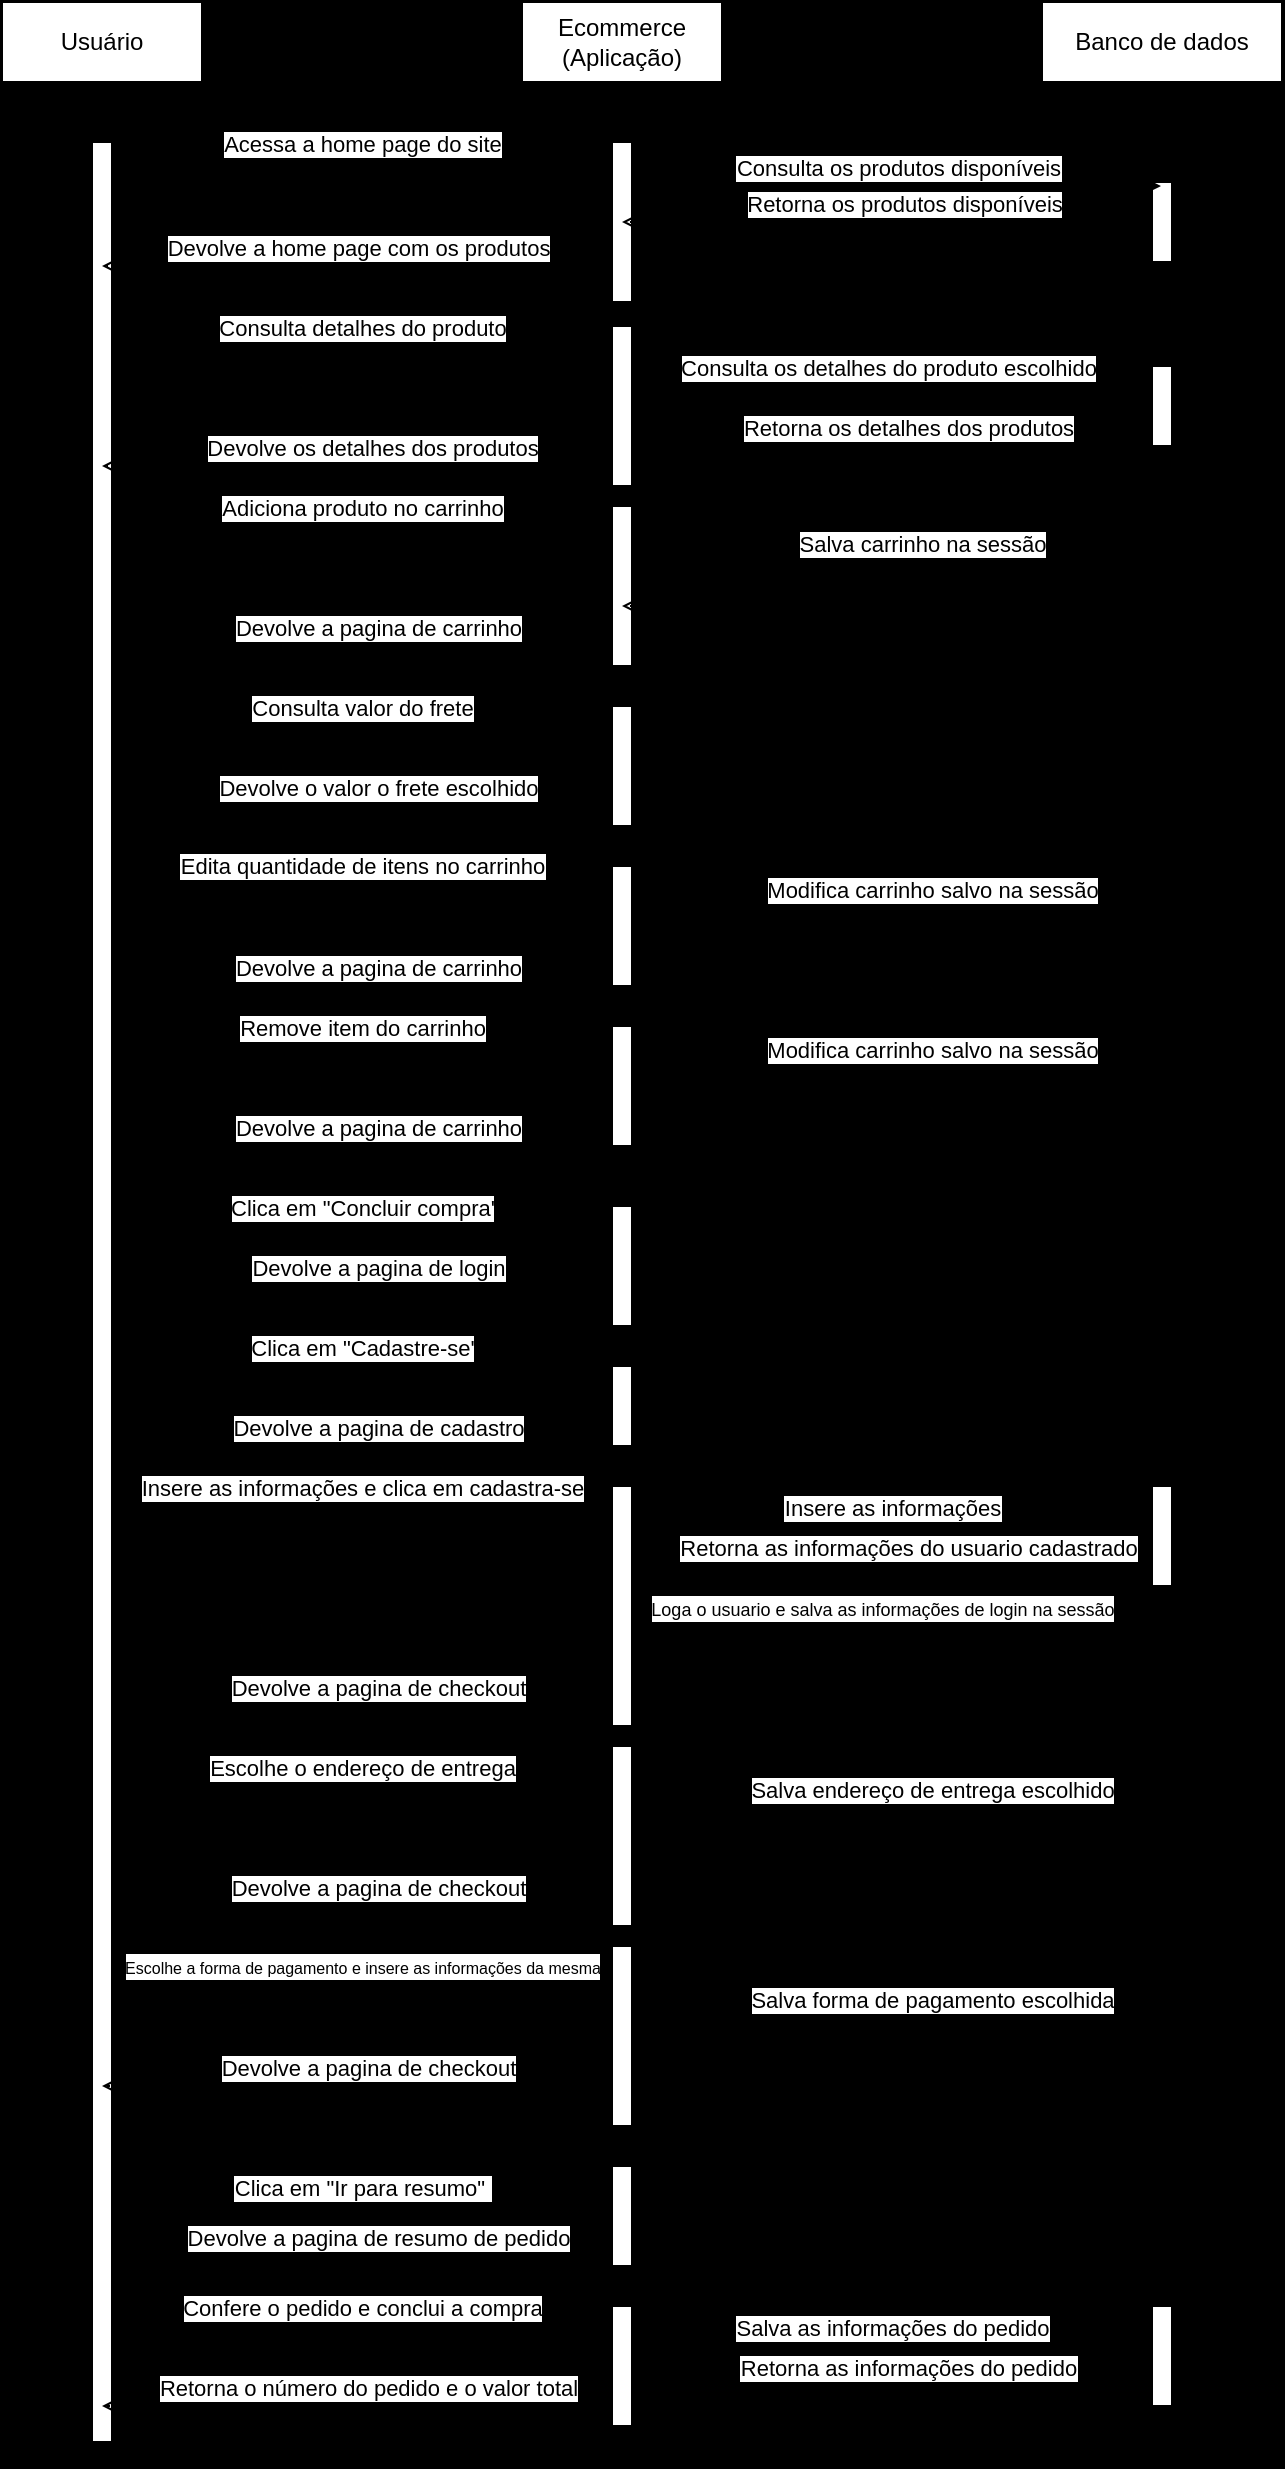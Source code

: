 <mxfile>
    <diagram id="YrGWsNYRrR_t1dRuzBlK" name="Page-1">
        <mxGraphModel dx="1129" dy="779" grid="0" gridSize="10" guides="1" tooltips="1" connect="1" arrows="1" fold="1" page="1" pageScale="1" pageWidth="850" pageHeight="1400" background="#000000" math="0" shadow="0">
            <root>
                <mxCell id="0"/>
                <mxCell id="1" parent="0"/>
                <mxCell id="42" value="Usuário" style="shape=umlLifeline;perimeter=lifelinePerimeter;whiteSpace=wrap;html=1;container=0;dropTarget=0;collapsible=0;recursiveResize=0;outlineConnect=0;portConstraint=eastwest;newEdgeStyle={&quot;edgeStyle&quot;:&quot;elbowEdgeStyle&quot;,&quot;elbow&quot;:&quot;vertical&quot;,&quot;curved&quot;:0,&quot;rounded&quot;:0};" parent="1" vertex="1">
                    <mxGeometry x="40" y="40" width="100" height="1232" as="geometry"/>
                </mxCell>
                <mxCell id="43" value="" style="html=1;points=[];perimeter=orthogonalPerimeter;outlineConnect=0;targetShapes=umlLifeline;portConstraint=eastwest;newEdgeStyle={&quot;edgeStyle&quot;:&quot;elbowEdgeStyle&quot;,&quot;elbow&quot;:&quot;vertical&quot;,&quot;curved&quot;:0,&quot;rounded&quot;:0};" parent="42" vertex="1">
                    <mxGeometry x="45" y="70" width="10" height="1150" as="geometry"/>
                </mxCell>
                <mxCell id="46" value="Acessa a home page do site" style="html=1;verticalAlign=bottom;endArrow=block;edgeStyle=elbowEdgeStyle;elbow=vertical;curved=0;rounded=0;" parent="1" source="43" target="48" edge="1">
                    <mxGeometry relative="1" as="geometry">
                        <mxPoint x="195" y="130" as="sourcePoint"/>
                        <Array as="points">
                            <mxPoint x="180" y="120"/>
                        </Array>
                        <mxPoint x="265" y="120" as="targetPoint"/>
                    </mxGeometry>
                </mxCell>
                <mxCell id="47" value="Ecommerce (Aplicação)" style="shape=umlLifeline;perimeter=lifelinePerimeter;whiteSpace=wrap;html=1;container=0;dropTarget=0;collapsible=0;recursiveResize=0;outlineConnect=0;portConstraint=eastwest;newEdgeStyle={&quot;edgeStyle&quot;:&quot;elbowEdgeStyle&quot;,&quot;elbow&quot;:&quot;vertical&quot;,&quot;curved&quot;:0,&quot;rounded&quot;:0};" parent="1" vertex="1">
                    <mxGeometry x="300" y="40" width="100" height="1232" as="geometry"/>
                </mxCell>
                <mxCell id="48" value="" style="html=1;points=[];perimeter=orthogonalPerimeter;outlineConnect=0;targetShapes=umlLifeline;portConstraint=eastwest;newEdgeStyle={&quot;edgeStyle&quot;:&quot;elbowEdgeStyle&quot;,&quot;elbow&quot;:&quot;vertical&quot;,&quot;curved&quot;:0,&quot;rounded&quot;:0};" parent="47" vertex="1">
                    <mxGeometry x="45" y="70" width="10" height="80" as="geometry"/>
                </mxCell>
                <mxCell id="50" value="Devolve a home page com os produtos" style="html=1;verticalAlign=bottom;endArrow=open;dashed=1;endSize=8;edgeStyle=elbowEdgeStyle;elbow=vertical;curved=0;rounded=0;" parent="1" source="48" target="42" edge="1">
                    <mxGeometry relative="1" as="geometry">
                        <mxPoint x="150" y="162.17" as="targetPoint"/>
                        <Array as="points">
                            <mxPoint x="290" y="172"/>
                        </Array>
                        <mxPoint x="320" y="162.17" as="sourcePoint"/>
                        <mxPoint as="offset"/>
                    </mxGeometry>
                </mxCell>
                <mxCell id="51" value=" Banco de dados" style="shape=umlLifeline;perimeter=lifelinePerimeter;whiteSpace=wrap;html=1;container=0;dropTarget=0;collapsible=0;recursiveResize=0;outlineConnect=0;portConstraint=eastwest;newEdgeStyle={&quot;edgeStyle&quot;:&quot;elbowEdgeStyle&quot;,&quot;elbow&quot;:&quot;vertical&quot;,&quot;curved&quot;:0,&quot;rounded&quot;:0};" parent="1" vertex="1">
                    <mxGeometry x="560" y="40" width="120" height="1232" as="geometry"/>
                </mxCell>
                <mxCell id="52" value="" style="html=1;points=[];perimeter=orthogonalPerimeter;outlineConnect=0;targetShapes=umlLifeline;portConstraint=eastwest;newEdgeStyle={&quot;edgeStyle&quot;:&quot;elbowEdgeStyle&quot;,&quot;elbow&quot;:&quot;vertical&quot;,&quot;curved&quot;:0,&quot;rounded&quot;:0};" parent="51" vertex="1">
                    <mxGeometry x="55" y="90" width="10" height="40" as="geometry"/>
                </mxCell>
                <mxCell id="64" value="Consulta os produtos disponíveis" style="html=1;verticalAlign=bottom;endArrow=block;edgeStyle=elbowEdgeStyle;elbow=vertical;curved=0;rounded=0;" parent="1" source="48" target="51" edge="1">
                    <mxGeometry relative="1" as="geometry">
                        <mxPoint x="380" y="132" as="sourcePoint"/>
                        <Array as="points">
                            <mxPoint x="465" y="132"/>
                        </Array>
                        <mxPoint x="550" y="132" as="targetPoint"/>
                    </mxGeometry>
                </mxCell>
                <mxCell id="71" value="Retorna os produtos disponíveis" style="html=1;verticalAlign=bottom;endArrow=open;dashed=1;endSize=8;edgeStyle=elbowEdgeStyle;elbow=vertical;curved=0;rounded=0;" parent="1" source="52" target="47" edge="1">
                    <mxGeometry x="-0.059" relative="1" as="geometry">
                        <mxPoint x="400" y="145" as="targetPoint"/>
                        <Array as="points">
                            <mxPoint x="340" y="142"/>
                            <mxPoint x="500.07" y="152"/>
                            <mxPoint x="510.07" y="152"/>
                            <mxPoint x="510.07" y="162"/>
                        </Array>
                        <mxPoint x="635" y="162.29" as="sourcePoint"/>
                        <mxPoint as="offset"/>
                    </mxGeometry>
                </mxCell>
                <mxCell id="83" value="Consulta detalhes do produto" style="html=1;verticalAlign=bottom;endArrow=block;edgeStyle=elbowEdgeStyle;elbow=vertical;curved=0;rounded=0;" parent="1" edge="1">
                    <mxGeometry relative="1" as="geometry">
                        <mxPoint x="95" y="212" as="sourcePoint"/>
                        <Array as="points">
                            <mxPoint x="180" y="212"/>
                        </Array>
                        <mxPoint x="345" y="212" as="targetPoint"/>
                    </mxGeometry>
                </mxCell>
                <mxCell id="84" value="Consulta os detalhes do produto escolhido" style="html=1;verticalAlign=bottom;endArrow=block;edgeStyle=elbowEdgeStyle;elbow=vertical;curved=0;rounded=0;" parent="1" target="86" edge="1">
                    <mxGeometry relative="1" as="geometry">
                        <mxPoint x="350.5" y="232" as="sourcePoint"/>
                        <Array as="points">
                            <mxPoint x="460.5" y="232"/>
                        </Array>
                        <mxPoint x="635" y="232" as="targetPoint"/>
                    </mxGeometry>
                </mxCell>
                <mxCell id="85" value="" style="html=1;points=[];perimeter=orthogonalPerimeter;outlineConnect=0;targetShapes=umlLifeline;portConstraint=eastwest;newEdgeStyle={&quot;edgeStyle&quot;:&quot;elbowEdgeStyle&quot;,&quot;elbow&quot;:&quot;vertical&quot;,&quot;curved&quot;:0,&quot;rounded&quot;:0};" parent="1" vertex="1">
                    <mxGeometry x="345" y="202" width="10" height="80" as="geometry"/>
                </mxCell>
                <mxCell id="86" value="" style="html=1;points=[];perimeter=orthogonalPerimeter;outlineConnect=0;targetShapes=umlLifeline;portConstraint=eastwest;newEdgeStyle={&quot;edgeStyle&quot;:&quot;elbowEdgeStyle&quot;,&quot;elbow&quot;:&quot;vertical&quot;,&quot;curved&quot;:0,&quot;rounded&quot;:0};" parent="1" vertex="1">
                    <mxGeometry x="615" y="222" width="10" height="40" as="geometry"/>
                </mxCell>
                <mxCell id="87" value="Retorna os detalhes dos produtos" style="html=1;verticalAlign=bottom;endArrow=open;dashed=1;endSize=8;edgeStyle=elbowEdgeStyle;elbow=vertical;curved=0;rounded=0;" parent="1" source="86" target="85" edge="1">
                    <mxGeometry x="-0.059" relative="1" as="geometry">
                        <mxPoint x="355" y="260" as="targetPoint"/>
                        <Array as="points">
                            <mxPoint x="500" y="262"/>
                            <mxPoint x="620" y="252"/>
                            <mxPoint x="505.57" y="262"/>
                            <mxPoint x="515.57" y="262"/>
                            <mxPoint x="515.57" y="272"/>
                        </Array>
                        <mxPoint x="640.5" y="260" as="sourcePoint"/>
                        <mxPoint as="offset"/>
                    </mxGeometry>
                </mxCell>
                <mxCell id="88" value="Devolve os detalhes dos produtos" style="html=1;verticalAlign=bottom;endArrow=open;dashed=1;endSize=8;edgeStyle=elbowEdgeStyle;elbow=vertical;curved=0;rounded=0;" parent="1" edge="1">
                    <mxGeometry x="-0.059" relative="1" as="geometry">
                        <mxPoint x="90" y="272" as="targetPoint"/>
                        <Array as="points">
                            <mxPoint x="330" y="272"/>
                            <mxPoint x="215.57" y="282"/>
                            <mxPoint x="225.57" y="282"/>
                            <mxPoint x="225.57" y="292"/>
                        </Array>
                        <mxPoint x="345.0" y="272.0" as="sourcePoint"/>
                        <mxPoint as="offset"/>
                    </mxGeometry>
                </mxCell>
                <mxCell id="89" value="" style="html=1;points=[];perimeter=orthogonalPerimeter;outlineConnect=0;targetShapes=umlLifeline;portConstraint=eastwest;newEdgeStyle={&quot;edgeStyle&quot;:&quot;elbowEdgeStyle&quot;,&quot;elbow&quot;:&quot;vertical&quot;,&quot;curved&quot;:0,&quot;rounded&quot;:0};" parent="1" vertex="1">
                    <mxGeometry x="345" y="292" width="10" height="80" as="geometry"/>
                </mxCell>
                <mxCell id="90" value="Adiciona produto no carrinho" style="html=1;verticalAlign=bottom;endArrow=block;edgeStyle=elbowEdgeStyle;elbow=vertical;curved=0;rounded=0;" parent="1" edge="1">
                    <mxGeometry relative="1" as="geometry">
                        <mxPoint x="95" y="302.0" as="sourcePoint"/>
                        <Array as="points">
                            <mxPoint x="180" y="302"/>
                        </Array>
                        <mxPoint x="345" y="302.0" as="targetPoint"/>
                    </mxGeometry>
                </mxCell>
                <mxCell id="91" value="Salva carrinho na sessão" style="html=1;verticalAlign=bottom;endArrow=open;dashed=1;endSize=8;edgeStyle=orthogonalEdgeStyle;elbow=vertical;rounded=0;" parent="1" source="89" target="47" edge="1">
                    <mxGeometry x="-0.059" relative="1" as="geometry">
                        <mxPoint x="510" y="342" as="targetPoint"/>
                        <Array as="points">
                            <mxPoint x="500" y="312"/>
                            <mxPoint x="500" y="342"/>
                        </Array>
                        <mxPoint x="615.0" y="332.0" as="sourcePoint"/>
                        <mxPoint as="offset"/>
                    </mxGeometry>
                </mxCell>
                <mxCell id="95" value="Devolve a pagina de carrinho" style="html=1;verticalAlign=bottom;endArrow=open;dashed=1;endSize=8;edgeStyle=elbowEdgeStyle;elbow=vertical;curved=0;rounded=0;" parent="1" target="43" edge="1">
                    <mxGeometry x="-0.059" relative="1" as="geometry">
                        <mxPoint x="140" y="362" as="targetPoint"/>
                        <Array as="points">
                            <mxPoint x="230" y="362"/>
                            <mxPoint x="350" y="352"/>
                            <mxPoint x="235.57" y="362"/>
                            <mxPoint x="245.57" y="362"/>
                            <mxPoint x="245.57" y="372"/>
                        </Array>
                        <mxPoint x="345.0" y="362.0" as="sourcePoint"/>
                        <mxPoint as="offset"/>
                    </mxGeometry>
                </mxCell>
                <mxCell id="96" value="" style="html=1;points=[];perimeter=orthogonalPerimeter;outlineConnect=0;targetShapes=umlLifeline;portConstraint=eastwest;newEdgeStyle={&quot;edgeStyle&quot;:&quot;elbowEdgeStyle&quot;,&quot;elbow&quot;:&quot;vertical&quot;,&quot;curved&quot;:0,&quot;rounded&quot;:0};" parent="1" vertex="1">
                    <mxGeometry x="345" y="392" width="10" height="60" as="geometry"/>
                </mxCell>
                <mxCell id="97" value="Consulta valor do frete" style="html=1;verticalAlign=bottom;endArrow=block;edgeStyle=elbowEdgeStyle;elbow=vertical;curved=0;rounded=0;" parent="1" edge="1">
                    <mxGeometry relative="1" as="geometry">
                        <mxPoint x="95" y="402.0" as="sourcePoint"/>
                        <Array as="points">
                            <mxPoint x="180" y="402"/>
                        </Array>
                        <mxPoint x="345" y="402.0" as="targetPoint"/>
                    </mxGeometry>
                </mxCell>
                <mxCell id="98" value="Devolve o valor o frete escolhido" style="html=1;verticalAlign=bottom;endArrow=open;dashed=1;endSize=8;edgeStyle=elbowEdgeStyle;elbow=vertical;curved=0;rounded=0;" parent="1" edge="1">
                    <mxGeometry x="-0.059" relative="1" as="geometry">
                        <mxPoint x="95" y="442.0" as="targetPoint"/>
                        <Array as="points">
                            <mxPoint x="230" y="442"/>
                            <mxPoint x="350" y="432"/>
                            <mxPoint x="235.57" y="442"/>
                            <mxPoint x="245.57" y="442"/>
                            <mxPoint x="245.57" y="452"/>
                        </Array>
                        <mxPoint x="345.0" y="442.0" as="sourcePoint"/>
                        <mxPoint as="offset"/>
                    </mxGeometry>
                </mxCell>
                <mxCell id="99" value="" style="html=1;points=[];perimeter=orthogonalPerimeter;outlineConnect=0;targetShapes=umlLifeline;portConstraint=eastwest;newEdgeStyle={&quot;edgeStyle&quot;:&quot;elbowEdgeStyle&quot;,&quot;elbow&quot;:&quot;vertical&quot;,&quot;curved&quot;:0,&quot;rounded&quot;:0};" parent="1" vertex="1">
                    <mxGeometry x="345" y="472" width="10" height="60" as="geometry"/>
                </mxCell>
                <mxCell id="100" value="Edita quantidade de itens no carrinho" style="html=1;verticalAlign=bottom;endArrow=block;edgeStyle=elbowEdgeStyle;elbow=vertical;curved=0;rounded=0;" parent="1" edge="1">
                    <mxGeometry relative="1" as="geometry">
                        <mxPoint x="95" y="480.66" as="sourcePoint"/>
                        <Array as="points">
                            <mxPoint x="180" y="480.66"/>
                        </Array>
                        <mxPoint x="345" y="480.66" as="targetPoint"/>
                    </mxGeometry>
                </mxCell>
                <mxCell id="101" value="Modifica carrinho salvo na sessão" style="html=1;verticalAlign=bottom;endArrow=open;dashed=1;endSize=8;edgeStyle=orthogonalEdgeStyle;elbow=vertical;rounded=0;" parent="1" edge="1">
                    <mxGeometry x="-0.059" relative="1" as="geometry">
                        <mxPoint x="355.0" y="516.996" as="targetPoint"/>
                        <Array as="points">
                            <mxPoint x="505" y="487"/>
                            <mxPoint x="505" y="517"/>
                        </Array>
                        <mxPoint x="355" y="487" as="sourcePoint"/>
                        <mxPoint as="offset"/>
                    </mxGeometry>
                </mxCell>
                <mxCell id="102" value="Devolve a pagina de carrinho" style="html=1;verticalAlign=bottom;endArrow=open;dashed=1;endSize=8;edgeStyle=elbowEdgeStyle;elbow=vertical;curved=0;rounded=0;" parent="1" edge="1">
                    <mxGeometry x="-0.059" relative="1" as="geometry">
                        <mxPoint x="95" y="532" as="targetPoint"/>
                        <Array as="points">
                            <mxPoint x="230" y="532"/>
                            <mxPoint x="350" y="522"/>
                            <mxPoint x="235.57" y="532"/>
                            <mxPoint x="245.57" y="532"/>
                            <mxPoint x="245.57" y="542"/>
                        </Array>
                        <mxPoint x="345.0" y="532" as="sourcePoint"/>
                        <mxPoint as="offset"/>
                    </mxGeometry>
                </mxCell>
                <mxCell id="103" value="" style="html=1;points=[];perimeter=orthogonalPerimeter;outlineConnect=0;targetShapes=umlLifeline;portConstraint=eastwest;newEdgeStyle={&quot;edgeStyle&quot;:&quot;elbowEdgeStyle&quot;,&quot;elbow&quot;:&quot;vertical&quot;,&quot;curved&quot;:0,&quot;rounded&quot;:0};" parent="1" vertex="1">
                    <mxGeometry x="345" y="552" width="10" height="60" as="geometry"/>
                </mxCell>
                <mxCell id="104" value="Remove item do carrinho" style="html=1;verticalAlign=bottom;endArrow=block;edgeStyle=elbowEdgeStyle;elbow=vertical;curved=0;rounded=0;" parent="1" edge="1">
                    <mxGeometry relative="1" as="geometry">
                        <mxPoint x="95" y="562.0" as="sourcePoint"/>
                        <Array as="points">
                            <mxPoint x="180" y="562"/>
                        </Array>
                        <mxPoint x="345" y="562.0" as="targetPoint"/>
                    </mxGeometry>
                </mxCell>
                <mxCell id="105" value="Modifica carrinho salvo na sessão" style="html=1;verticalAlign=bottom;endArrow=open;dashed=1;endSize=8;edgeStyle=orthogonalEdgeStyle;elbow=vertical;rounded=0;" parent="1" edge="1">
                    <mxGeometry x="-0.059" relative="1" as="geometry">
                        <mxPoint x="355.0" y="596.996" as="targetPoint"/>
                        <Array as="points">
                            <mxPoint x="505" y="567"/>
                            <mxPoint x="505" y="597"/>
                        </Array>
                        <mxPoint x="355" y="567" as="sourcePoint"/>
                        <mxPoint as="offset"/>
                    </mxGeometry>
                </mxCell>
                <mxCell id="106" value="Devolve a pagina de carrinho" style="html=1;verticalAlign=bottom;endArrow=open;dashed=1;endSize=8;edgeStyle=elbowEdgeStyle;elbow=vertical;curved=0;rounded=0;" parent="1" edge="1">
                    <mxGeometry x="-0.059" relative="1" as="geometry">
                        <mxPoint x="95" y="612" as="targetPoint"/>
                        <Array as="points">
                            <mxPoint x="230" y="612"/>
                            <mxPoint x="350" y="602"/>
                            <mxPoint x="235.57" y="612"/>
                            <mxPoint x="245.57" y="612"/>
                            <mxPoint x="245.57" y="622"/>
                        </Array>
                        <mxPoint x="345.0" y="612" as="sourcePoint"/>
                        <mxPoint as="offset"/>
                    </mxGeometry>
                </mxCell>
                <mxCell id="107" value="" style="html=1;points=[];perimeter=orthogonalPerimeter;outlineConnect=0;targetShapes=umlLifeline;portConstraint=eastwest;newEdgeStyle={&quot;edgeStyle&quot;:&quot;elbowEdgeStyle&quot;,&quot;elbow&quot;:&quot;vertical&quot;,&quot;curved&quot;:0,&quot;rounded&quot;:0};" parent="1" vertex="1">
                    <mxGeometry x="345" y="642" width="10" height="60" as="geometry"/>
                </mxCell>
                <mxCell id="108" value="Clica em &quot;Concluir compra'" style="html=1;verticalAlign=bottom;endArrow=block;edgeStyle=elbowEdgeStyle;elbow=vertical;curved=0;rounded=0;" parent="1" edge="1">
                    <mxGeometry relative="1" as="geometry">
                        <mxPoint x="95" y="652" as="sourcePoint"/>
                        <Array as="points">
                            <mxPoint x="180" y="652"/>
                        </Array>
                        <mxPoint x="345" y="652" as="targetPoint"/>
                    </mxGeometry>
                </mxCell>
                <mxCell id="109" value="Devolve a pagina de login" style="html=1;verticalAlign=bottom;endArrow=open;dashed=1;endSize=8;edgeStyle=elbowEdgeStyle;elbow=vertical;curved=0;rounded=0;" parent="1" edge="1">
                    <mxGeometry x="-0.059" relative="1" as="geometry">
                        <mxPoint x="95" y="682" as="targetPoint"/>
                        <Array as="points">
                            <mxPoint x="230" y="682"/>
                            <mxPoint x="350" y="672"/>
                            <mxPoint x="235.57" y="682"/>
                            <mxPoint x="245.57" y="682"/>
                            <mxPoint x="245.57" y="692"/>
                        </Array>
                        <mxPoint x="345.0" y="682" as="sourcePoint"/>
                        <mxPoint as="offset"/>
                    </mxGeometry>
                </mxCell>
                <mxCell id="110" value="Clica em &quot;Cadastre-se'" style="html=1;verticalAlign=bottom;endArrow=block;edgeStyle=elbowEdgeStyle;elbow=vertical;curved=0;rounded=0;" parent="1" edge="1">
                    <mxGeometry relative="1" as="geometry">
                        <mxPoint x="95" y="722" as="sourcePoint"/>
                        <Array as="points">
                            <mxPoint x="180" y="722"/>
                        </Array>
                        <mxPoint x="345" y="722" as="targetPoint"/>
                    </mxGeometry>
                </mxCell>
                <mxCell id="111" value="" style="html=1;points=[];perimeter=orthogonalPerimeter;outlineConnect=0;targetShapes=umlLifeline;portConstraint=eastwest;newEdgeStyle={&quot;edgeStyle&quot;:&quot;elbowEdgeStyle&quot;,&quot;elbow&quot;:&quot;vertical&quot;,&quot;curved&quot;:0,&quot;rounded&quot;:0};" parent="1" vertex="1">
                    <mxGeometry x="345" y="722" width="10" height="40" as="geometry"/>
                </mxCell>
                <mxCell id="112" value="Devolve a pagina de cadastro" style="html=1;verticalAlign=bottom;endArrow=open;dashed=1;endSize=8;edgeStyle=elbowEdgeStyle;elbow=vertical;curved=0;rounded=0;" parent="1" edge="1">
                    <mxGeometry x="-0.059" relative="1" as="geometry">
                        <mxPoint x="95" y="762" as="targetPoint"/>
                        <Array as="points">
                            <mxPoint x="230" y="762"/>
                            <mxPoint x="350" y="752"/>
                            <mxPoint x="235.57" y="762"/>
                            <mxPoint x="245.57" y="762"/>
                            <mxPoint x="245.57" y="772"/>
                        </Array>
                        <mxPoint x="345.0" y="762" as="sourcePoint"/>
                        <mxPoint as="offset"/>
                    </mxGeometry>
                </mxCell>
                <mxCell id="113" value="Insere as informações e clica em cadastra-se" style="html=1;verticalAlign=bottom;endArrow=block;edgeStyle=elbowEdgeStyle;elbow=vertical;curved=0;rounded=0;" parent="1" edge="1">
                    <mxGeometry relative="1" as="geometry">
                        <mxPoint x="95" y="792" as="sourcePoint"/>
                        <Array as="points">
                            <mxPoint x="180" y="792"/>
                        </Array>
                        <mxPoint x="345" y="792" as="targetPoint"/>
                    </mxGeometry>
                </mxCell>
                <mxCell id="114" value="" style="html=1;points=[];perimeter=orthogonalPerimeter;outlineConnect=0;targetShapes=umlLifeline;portConstraint=eastwest;newEdgeStyle={&quot;edgeStyle&quot;:&quot;elbowEdgeStyle&quot;,&quot;elbow&quot;:&quot;vertical&quot;,&quot;curved&quot;:0,&quot;rounded&quot;:0};" parent="1" vertex="1">
                    <mxGeometry x="345" y="782" width="10" height="120" as="geometry"/>
                </mxCell>
                <mxCell id="115" value="" style="html=1;points=[];perimeter=orthogonalPerimeter;outlineConnect=0;targetShapes=umlLifeline;portConstraint=eastwest;newEdgeStyle={&quot;edgeStyle&quot;:&quot;elbowEdgeStyle&quot;,&quot;elbow&quot;:&quot;vertical&quot;,&quot;curved&quot;:0,&quot;rounded&quot;:0};" parent="1" vertex="1">
                    <mxGeometry x="615" y="782" width="10" height="50" as="geometry"/>
                </mxCell>
                <mxCell id="116" value="Insere as informações" style="html=1;verticalAlign=bottom;endArrow=block;edgeStyle=elbowEdgeStyle;elbow=vertical;curved=0;rounded=0;" parent="1" source="114" edge="1">
                    <mxGeometry relative="1" as="geometry">
                        <mxPoint x="365" y="801.58" as="sourcePoint"/>
                        <Array as="points">
                            <mxPoint x="450" y="801.58"/>
                        </Array>
                        <mxPoint x="615" y="801.58" as="targetPoint"/>
                    </mxGeometry>
                </mxCell>
                <mxCell id="117" value="Retorna as informações do usuario cadastrado" style="html=1;verticalAlign=bottom;endArrow=open;dashed=1;endSize=8;edgeStyle=elbowEdgeStyle;elbow=vertical;curved=0;rounded=0;" parent="1" edge="1">
                    <mxGeometry x="-0.059" relative="1" as="geometry">
                        <mxPoint x="355" y="822" as="targetPoint"/>
                        <Array as="points">
                            <mxPoint x="500" y="822"/>
                            <mxPoint x="620" y="812"/>
                            <mxPoint x="505.57" y="822"/>
                            <mxPoint x="515.57" y="822"/>
                            <mxPoint x="515.57" y="832"/>
                        </Array>
                        <mxPoint x="615" y="822" as="sourcePoint"/>
                        <mxPoint as="offset"/>
                    </mxGeometry>
                </mxCell>
                <mxCell id="118" value="&lt;font style=&quot;font-size: 9px;&quot;&gt;Loga o usuario e salva as informações de login na sessão&lt;/font&gt;" style="html=1;verticalAlign=bottom;endArrow=open;dashed=1;endSize=8;edgeStyle=orthogonalEdgeStyle;elbow=vertical;rounded=0;" parent="1" edge="1">
                    <mxGeometry x="-0.242" y="-10" relative="1" as="geometry">
                        <mxPoint x="355.0" y="871.996" as="targetPoint"/>
                        <Array as="points">
                            <mxPoint x="505" y="842"/>
                            <mxPoint x="505" y="872"/>
                        </Array>
                        <mxPoint x="355" y="842" as="sourcePoint"/>
                        <mxPoint as="offset"/>
                    </mxGeometry>
                </mxCell>
                <mxCell id="119" value="Devolve a pagina de checkout" style="html=1;verticalAlign=bottom;endArrow=open;dashed=1;endSize=8;edgeStyle=elbowEdgeStyle;elbow=vertical;curved=0;rounded=0;" parent="1" edge="1">
                    <mxGeometry x="-0.059" relative="1" as="geometry">
                        <mxPoint x="95" y="892" as="targetPoint"/>
                        <Array as="points">
                            <mxPoint x="230" y="892"/>
                            <mxPoint x="350" y="882"/>
                            <mxPoint x="235.57" y="892"/>
                            <mxPoint x="245.57" y="892"/>
                            <mxPoint x="245.57" y="902"/>
                        </Array>
                        <mxPoint x="345.0" y="892" as="sourcePoint"/>
                        <mxPoint as="offset"/>
                    </mxGeometry>
                </mxCell>
                <mxCell id="121" value="" style="html=1;points=[];perimeter=orthogonalPerimeter;outlineConnect=0;targetShapes=umlLifeline;portConstraint=eastwest;newEdgeStyle={&quot;edgeStyle&quot;:&quot;elbowEdgeStyle&quot;,&quot;elbow&quot;:&quot;vertical&quot;,&quot;curved&quot;:0,&quot;rounded&quot;:0};" parent="1" vertex="1">
                    <mxGeometry x="345" y="912" width="10" height="90" as="geometry"/>
                </mxCell>
                <mxCell id="122" value="Escolhe o endereço de entrega" style="html=1;verticalAlign=bottom;endArrow=block;edgeStyle=elbowEdgeStyle;elbow=vertical;curved=0;rounded=0;" parent="1" edge="1">
                    <mxGeometry relative="1" as="geometry">
                        <mxPoint x="95" y="932" as="sourcePoint"/>
                        <Array as="points">
                            <mxPoint x="180" y="932"/>
                        </Array>
                        <mxPoint x="345" y="932" as="targetPoint"/>
                    </mxGeometry>
                </mxCell>
                <mxCell id="123" value="Salva endereço de entrega escolhido" style="html=1;verticalAlign=bottom;endArrow=open;dashed=1;endSize=8;edgeStyle=orthogonalEdgeStyle;elbow=vertical;rounded=0;" parent="1" edge="1">
                    <mxGeometry x="-0.059" relative="1" as="geometry">
                        <mxPoint x="355.0" y="966.996" as="targetPoint"/>
                        <Array as="points">
                            <mxPoint x="505" y="937"/>
                            <mxPoint x="505" y="967"/>
                        </Array>
                        <mxPoint x="355" y="937" as="sourcePoint"/>
                        <mxPoint as="offset"/>
                    </mxGeometry>
                </mxCell>
                <mxCell id="125" value="Devolve a pagina de checkout" style="html=1;verticalAlign=bottom;endArrow=open;dashed=1;endSize=8;edgeStyle=elbowEdgeStyle;elbow=vertical;curved=0;rounded=0;" parent="1" edge="1">
                    <mxGeometry x="-0.059" relative="1" as="geometry">
                        <mxPoint x="95" y="992" as="targetPoint"/>
                        <Array as="points">
                            <mxPoint x="230" y="992"/>
                            <mxPoint x="350" y="982"/>
                            <mxPoint x="235.57" y="992"/>
                            <mxPoint x="245.57" y="992"/>
                            <mxPoint x="245.57" y="1002"/>
                        </Array>
                        <mxPoint x="345.0" y="992" as="sourcePoint"/>
                        <mxPoint as="offset"/>
                    </mxGeometry>
                </mxCell>
                <mxCell id="126" value="" style="html=1;points=[];perimeter=orthogonalPerimeter;outlineConnect=0;targetShapes=umlLifeline;portConstraint=eastwest;newEdgeStyle={&quot;edgeStyle&quot;:&quot;elbowEdgeStyle&quot;,&quot;elbow&quot;:&quot;vertical&quot;,&quot;curved&quot;:0,&quot;rounded&quot;:0};" parent="1" vertex="1">
                    <mxGeometry x="345" y="1012" width="10" height="90" as="geometry"/>
                </mxCell>
                <mxCell id="127" value="&lt;font style=&quot;font-size: 8px;&quot;&gt;Escolhe a forma de pagamento e insere as informações da mesma&lt;/font&gt;" style="html=1;verticalAlign=bottom;endArrow=block;edgeStyle=elbowEdgeStyle;elbow=vertical;curved=0;rounded=0;" parent="1" edge="1">
                    <mxGeometry relative="1" as="geometry">
                        <mxPoint x="95" y="1031.17" as="sourcePoint"/>
                        <Array as="points">
                            <mxPoint x="180" y="1031.17"/>
                        </Array>
                        <mxPoint x="345" y="1031.17" as="targetPoint"/>
                    </mxGeometry>
                </mxCell>
                <mxCell id="128" value="Salva forma de pagamento escolhida" style="html=1;verticalAlign=bottom;endArrow=open;dashed=1;endSize=8;edgeStyle=orthogonalEdgeStyle;elbow=vertical;rounded=0;" parent="1" edge="1">
                    <mxGeometry x="-0.059" relative="1" as="geometry">
                        <mxPoint x="355.0" y="1071.996" as="targetPoint"/>
                        <Array as="points">
                            <mxPoint x="505" y="1042"/>
                            <mxPoint x="505" y="1072"/>
                        </Array>
                        <mxPoint x="355" y="1042" as="sourcePoint"/>
                        <mxPoint as="offset"/>
                    </mxGeometry>
                </mxCell>
                <mxCell id="129" value="Devolve a pagina de checkout" style="html=1;verticalAlign=bottom;endArrow=open;dashed=1;endSize=8;edgeStyle=elbowEdgeStyle;elbow=vertical;curved=0;rounded=0;" parent="1" edge="1">
                    <mxGeometry x="-0.059" relative="1" as="geometry">
                        <mxPoint x="90" y="1082" as="targetPoint"/>
                        <Array as="points">
                            <mxPoint x="225" y="1082"/>
                            <mxPoint x="345" y="1072"/>
                            <mxPoint x="230.57" y="1082"/>
                            <mxPoint x="240.57" y="1082"/>
                            <mxPoint x="240.57" y="1092"/>
                        </Array>
                        <mxPoint x="340.0" y="1082" as="sourcePoint"/>
                        <mxPoint as="offset"/>
                    </mxGeometry>
                </mxCell>
                <mxCell id="130" value="" style="html=1;points=[];perimeter=orthogonalPerimeter;outlineConnect=0;targetShapes=umlLifeline;portConstraint=eastwest;newEdgeStyle={&quot;edgeStyle&quot;:&quot;elbowEdgeStyle&quot;,&quot;elbow&quot;:&quot;vertical&quot;,&quot;curved&quot;:0,&quot;rounded&quot;:0};" parent="1" vertex="1">
                    <mxGeometry x="345" y="1122" width="10" height="50" as="geometry"/>
                </mxCell>
                <mxCell id="131" value="Clica em &quot;Ir para resumo&quot;&amp;nbsp;" style="html=1;verticalAlign=bottom;endArrow=block;edgeStyle=elbowEdgeStyle;elbow=vertical;curved=0;rounded=0;" parent="1" edge="1">
                    <mxGeometry relative="1" as="geometry">
                        <mxPoint x="95" y="1142" as="sourcePoint"/>
                        <Array as="points">
                            <mxPoint x="180" y="1142"/>
                        </Array>
                        <mxPoint x="345" y="1142" as="targetPoint"/>
                    </mxGeometry>
                </mxCell>
                <mxCell id="132" value="Devolve a pagina de resumo de pedido" style="html=1;verticalAlign=bottom;endArrow=open;dashed=1;endSize=8;edgeStyle=elbowEdgeStyle;elbow=vertical;curved=0;rounded=0;" parent="1" edge="1">
                    <mxGeometry x="-0.059" relative="1" as="geometry">
                        <mxPoint x="95" y="1166.58" as="targetPoint"/>
                        <Array as="points">
                            <mxPoint x="230" y="1166.58"/>
                            <mxPoint x="350" y="1156.58"/>
                            <mxPoint x="235.57" y="1166.58"/>
                            <mxPoint x="245.57" y="1166.58"/>
                            <mxPoint x="245.57" y="1176.58"/>
                        </Array>
                        <mxPoint x="345.0" y="1166.58" as="sourcePoint"/>
                        <mxPoint as="offset"/>
                    </mxGeometry>
                </mxCell>
                <mxCell id="133" value="" style="html=1;points=[];perimeter=orthogonalPerimeter;outlineConnect=0;targetShapes=umlLifeline;portConstraint=eastwest;newEdgeStyle={&quot;edgeStyle&quot;:&quot;elbowEdgeStyle&quot;,&quot;elbow&quot;:&quot;vertical&quot;,&quot;curved&quot;:0,&quot;rounded&quot;:0};" parent="1" vertex="1">
                    <mxGeometry x="345" y="1192" width="10" height="60" as="geometry"/>
                </mxCell>
                <mxCell id="134" value="Confere o pedido e conclui a compra" style="html=1;verticalAlign=bottom;endArrow=block;edgeStyle=elbowEdgeStyle;elbow=vertical;curved=0;rounded=0;" parent="1" edge="1">
                    <mxGeometry relative="1" as="geometry">
                        <mxPoint x="95" y="1202.0" as="sourcePoint"/>
                        <Array as="points">
                            <mxPoint x="180" y="1202"/>
                        </Array>
                        <mxPoint x="345" y="1202.0" as="targetPoint"/>
                    </mxGeometry>
                </mxCell>
                <mxCell id="135" value="" style="html=1;points=[];perimeter=orthogonalPerimeter;outlineConnect=0;targetShapes=umlLifeline;portConstraint=eastwest;newEdgeStyle={&quot;edgeStyle&quot;:&quot;elbowEdgeStyle&quot;,&quot;elbow&quot;:&quot;vertical&quot;,&quot;curved&quot;:0,&quot;rounded&quot;:0};" parent="1" vertex="1">
                    <mxGeometry x="615" y="1192" width="10" height="50" as="geometry"/>
                </mxCell>
                <mxCell id="137" value="Salva as informações do pedido" style="html=1;verticalAlign=bottom;endArrow=block;edgeStyle=elbowEdgeStyle;elbow=vertical;curved=0;rounded=0;" parent="1" edge="1">
                    <mxGeometry relative="1" as="geometry">
                        <mxPoint x="355" y="1212" as="sourcePoint"/>
                        <Array as="points">
                            <mxPoint x="450" y="1212"/>
                        </Array>
                        <mxPoint x="615" y="1212" as="targetPoint"/>
                    </mxGeometry>
                </mxCell>
                <mxCell id="138" value="Retorna as informações do pedido" style="html=1;verticalAlign=bottom;endArrow=open;dashed=1;endSize=8;edgeStyle=elbowEdgeStyle;elbow=vertical;curved=0;rounded=0;" parent="1" edge="1">
                    <mxGeometry x="-0.059" relative="1" as="geometry">
                        <mxPoint x="355" y="1231.5" as="targetPoint"/>
                        <Array as="points">
                            <mxPoint x="500" y="1231.5"/>
                            <mxPoint x="620" y="1221.5"/>
                            <mxPoint x="505.57" y="1231.5"/>
                            <mxPoint x="515.57" y="1231.5"/>
                            <mxPoint x="515.57" y="1241.5"/>
                        </Array>
                        <mxPoint x="615" y="1231.5" as="sourcePoint"/>
                        <mxPoint as="offset"/>
                    </mxGeometry>
                </mxCell>
                <mxCell id="139" value="Retorna o número do pedido e o valor total" style="html=1;verticalAlign=bottom;endArrow=open;dashed=1;endSize=8;edgeStyle=elbowEdgeStyle;elbow=vertical;curved=0;rounded=0;" parent="1" edge="1">
                    <mxGeometry x="-0.059" relative="1" as="geometry">
                        <mxPoint x="90" y="1242" as="targetPoint"/>
                        <Array as="points">
                            <mxPoint x="225" y="1242"/>
                            <mxPoint x="345" y="1232"/>
                            <mxPoint x="230.57" y="1242"/>
                            <mxPoint x="240.57" y="1242"/>
                            <mxPoint x="240.57" y="1252"/>
                        </Array>
                        <mxPoint x="340.0" y="1242" as="sourcePoint"/>
                        <mxPoint as="offset"/>
                    </mxGeometry>
                </mxCell>
            </root>
        </mxGraphModel>
    </diagram>
</mxfile>